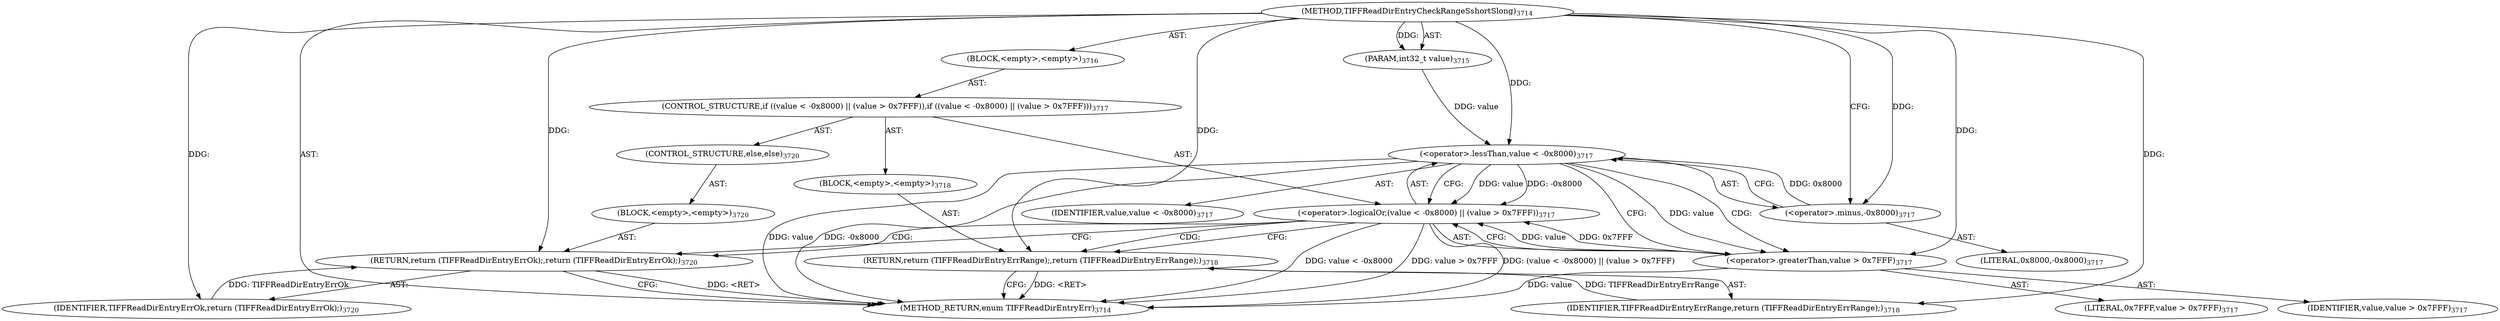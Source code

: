 digraph "TIFFReadDirEntryCheckRangeSshortSlong" {  
"87709" [label = <(METHOD,TIFFReadDirEntryCheckRangeSshortSlong)<SUB>3714</SUB>> ]
"87710" [label = <(PARAM,int32_t value)<SUB>3715</SUB>> ]
"87711" [label = <(BLOCK,&lt;empty&gt;,&lt;empty&gt;)<SUB>3716</SUB>> ]
"87712" [label = <(CONTROL_STRUCTURE,if ((value &lt; -0x8000) || (value &gt; 0x7FFF)),if ((value &lt; -0x8000) || (value &gt; 0x7FFF)))<SUB>3717</SUB>> ]
"87713" [label = <(&lt;operator&gt;.logicalOr,(value &lt; -0x8000) || (value &gt; 0x7FFF))<SUB>3717</SUB>> ]
"87714" [label = <(&lt;operator&gt;.lessThan,value &lt; -0x8000)<SUB>3717</SUB>> ]
"87715" [label = <(IDENTIFIER,value,value &lt; -0x8000)<SUB>3717</SUB>> ]
"87716" [label = <(&lt;operator&gt;.minus,-0x8000)<SUB>3717</SUB>> ]
"87717" [label = <(LITERAL,0x8000,-0x8000)<SUB>3717</SUB>> ]
"87718" [label = <(&lt;operator&gt;.greaterThan,value &gt; 0x7FFF)<SUB>3717</SUB>> ]
"87719" [label = <(IDENTIFIER,value,value &gt; 0x7FFF)<SUB>3717</SUB>> ]
"87720" [label = <(LITERAL,0x7FFF,value &gt; 0x7FFF)<SUB>3717</SUB>> ]
"87721" [label = <(BLOCK,&lt;empty&gt;,&lt;empty&gt;)<SUB>3718</SUB>> ]
"87722" [label = <(RETURN,return (TIFFReadDirEntryErrRange);,return (TIFFReadDirEntryErrRange);)<SUB>3718</SUB>> ]
"87723" [label = <(IDENTIFIER,TIFFReadDirEntryErrRange,return (TIFFReadDirEntryErrRange);)<SUB>3718</SUB>> ]
"87724" [label = <(CONTROL_STRUCTURE,else,else)<SUB>3720</SUB>> ]
"87725" [label = <(BLOCK,&lt;empty&gt;,&lt;empty&gt;)<SUB>3720</SUB>> ]
"87726" [label = <(RETURN,return (TIFFReadDirEntryErrOk);,return (TIFFReadDirEntryErrOk);)<SUB>3720</SUB>> ]
"87727" [label = <(IDENTIFIER,TIFFReadDirEntryErrOk,return (TIFFReadDirEntryErrOk);)<SUB>3720</SUB>> ]
"87728" [label = <(METHOD_RETURN,enum TIFFReadDirEntryErr)<SUB>3714</SUB>> ]
  "87709" -> "87710"  [ label = "AST: "] 
  "87709" -> "87711"  [ label = "AST: "] 
  "87709" -> "87728"  [ label = "AST: "] 
  "87711" -> "87712"  [ label = "AST: "] 
  "87712" -> "87713"  [ label = "AST: "] 
  "87712" -> "87721"  [ label = "AST: "] 
  "87712" -> "87724"  [ label = "AST: "] 
  "87713" -> "87714"  [ label = "AST: "] 
  "87713" -> "87718"  [ label = "AST: "] 
  "87714" -> "87715"  [ label = "AST: "] 
  "87714" -> "87716"  [ label = "AST: "] 
  "87716" -> "87717"  [ label = "AST: "] 
  "87718" -> "87719"  [ label = "AST: "] 
  "87718" -> "87720"  [ label = "AST: "] 
  "87721" -> "87722"  [ label = "AST: "] 
  "87722" -> "87723"  [ label = "AST: "] 
  "87724" -> "87725"  [ label = "AST: "] 
  "87725" -> "87726"  [ label = "AST: "] 
  "87726" -> "87727"  [ label = "AST: "] 
  "87713" -> "87722"  [ label = "CFG: "] 
  "87713" -> "87726"  [ label = "CFG: "] 
  "87714" -> "87713"  [ label = "CFG: "] 
  "87714" -> "87718"  [ label = "CFG: "] 
  "87718" -> "87713"  [ label = "CFG: "] 
  "87722" -> "87728"  [ label = "CFG: "] 
  "87716" -> "87714"  [ label = "CFG: "] 
  "87726" -> "87728"  [ label = "CFG: "] 
  "87709" -> "87716"  [ label = "CFG: "] 
  "87726" -> "87728"  [ label = "DDG: &lt;RET&gt;"] 
  "87722" -> "87728"  [ label = "DDG: &lt;RET&gt;"] 
  "87714" -> "87728"  [ label = "DDG: value"] 
  "87714" -> "87728"  [ label = "DDG: -0x8000"] 
  "87713" -> "87728"  [ label = "DDG: value &lt; -0x8000"] 
  "87718" -> "87728"  [ label = "DDG: value"] 
  "87713" -> "87728"  [ label = "DDG: value &gt; 0x7FFF"] 
  "87713" -> "87728"  [ label = "DDG: (value &lt; -0x8000) || (value &gt; 0x7FFF)"] 
  "87709" -> "87710"  [ label = "DDG: "] 
  "87714" -> "87713"  [ label = "DDG: value"] 
  "87714" -> "87713"  [ label = "DDG: -0x8000"] 
  "87718" -> "87713"  [ label = "DDG: value"] 
  "87718" -> "87713"  [ label = "DDG: 0x7FFF"] 
  "87723" -> "87722"  [ label = "DDG: TIFFReadDirEntryErrRange"] 
  "87709" -> "87722"  [ label = "DDG: "] 
  "87710" -> "87714"  [ label = "DDG: value"] 
  "87709" -> "87714"  [ label = "DDG: "] 
  "87716" -> "87714"  [ label = "DDG: 0x8000"] 
  "87714" -> "87718"  [ label = "DDG: value"] 
  "87709" -> "87718"  [ label = "DDG: "] 
  "87709" -> "87723"  [ label = "DDG: "] 
  "87727" -> "87726"  [ label = "DDG: TIFFReadDirEntryErrOk"] 
  "87709" -> "87726"  [ label = "DDG: "] 
  "87709" -> "87716"  [ label = "DDG: "] 
  "87709" -> "87727"  [ label = "DDG: "] 
  "87713" -> "87726"  [ label = "CDG: "] 
  "87713" -> "87722"  [ label = "CDG: "] 
  "87714" -> "87718"  [ label = "CDG: "] 
}
